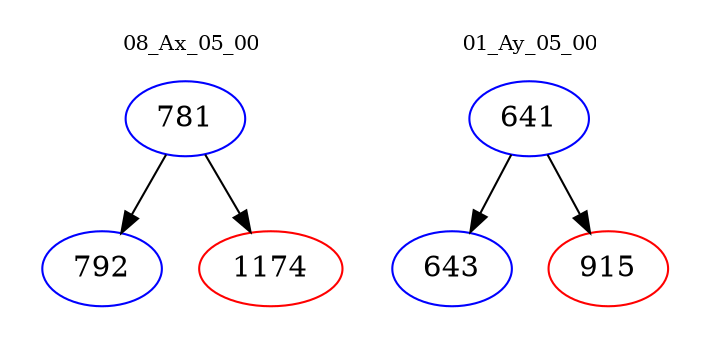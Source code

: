 digraph{
subgraph cluster_0 {
color = white
label = "08_Ax_05_00";
fontsize=10;
T0_781 [label="781", color="blue"]
T0_781 -> T0_792 [color="black"]
T0_792 [label="792", color="blue"]
T0_781 -> T0_1174 [color="black"]
T0_1174 [label="1174", color="red"]
}
subgraph cluster_1 {
color = white
label = "01_Ay_05_00";
fontsize=10;
T1_641 [label="641", color="blue"]
T1_641 -> T1_643 [color="black"]
T1_643 [label="643", color="blue"]
T1_641 -> T1_915 [color="black"]
T1_915 [label="915", color="red"]
}
}
